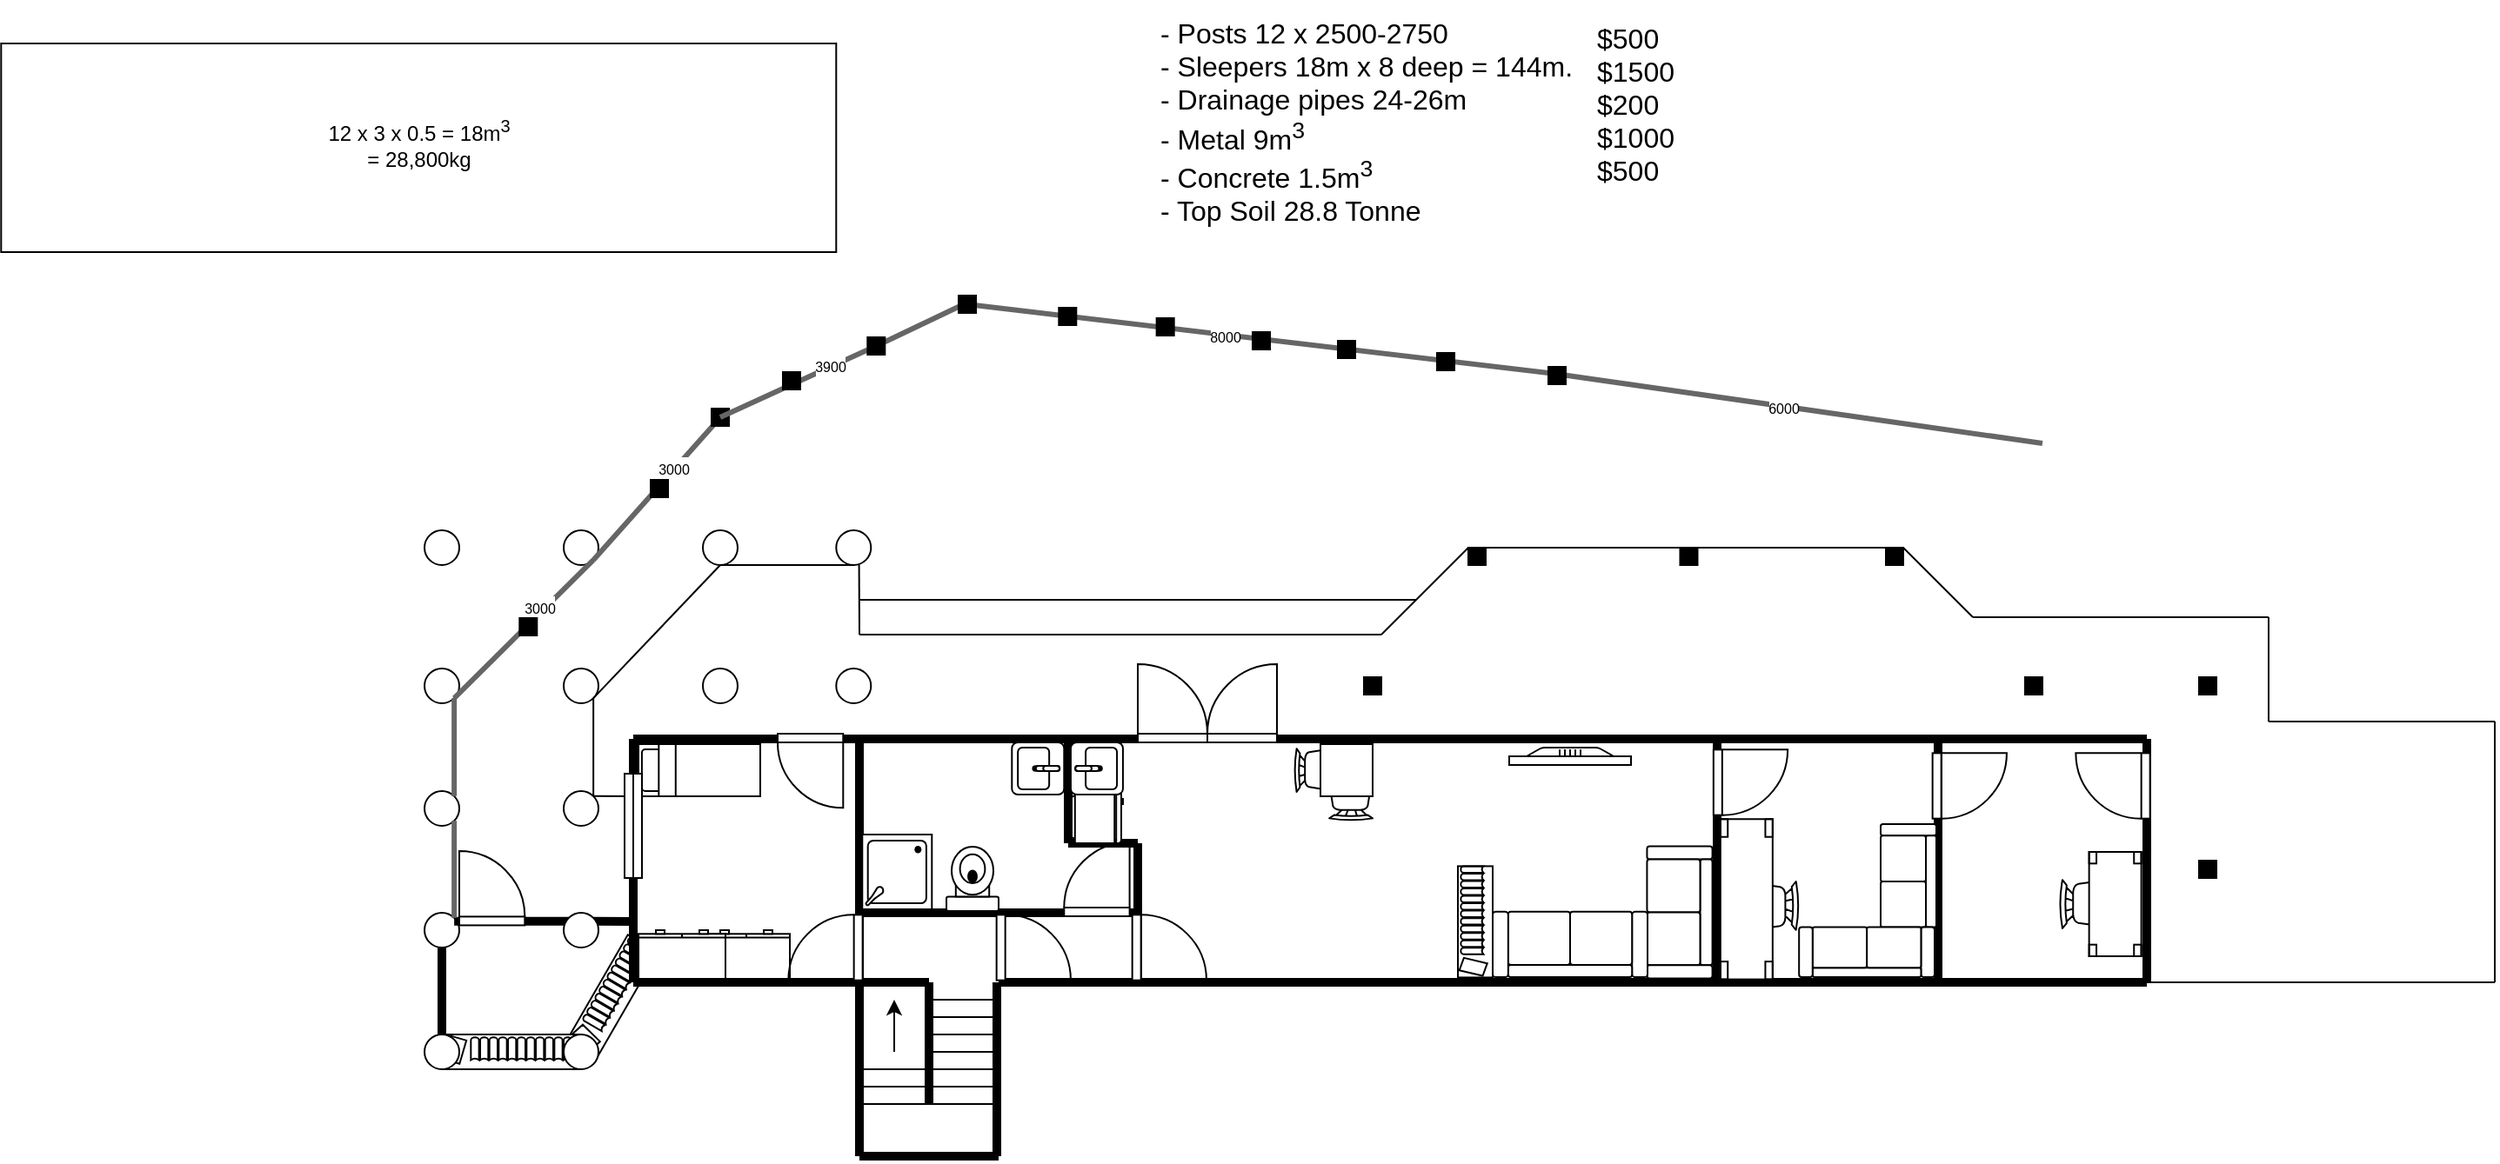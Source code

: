 <mxfile version="27.0.4">
  <diagram name="Page-1" id="iaeJkMmUDWYEsQgRDd_k">
    <mxGraphModel dx="2125" dy="1907" grid="1" gridSize="10" guides="1" tooltips="1" connect="1" arrows="1" fold="1" page="1" pageScale="1" pageWidth="827" pageHeight="1169" math="0" shadow="0">
      <root>
        <mxCell id="0" />
        <mxCell id="1" parent="0" />
        <mxCell id="kuIqpSutb5f7zw_z0I1X-170" value="" style="verticalLabelPosition=bottom;html=1;verticalAlign=top;align=center;shape=mxgraph.floorplan.bookcase;rotation=-240;" vertex="1" parent="1">
          <mxGeometry x="-257" y="218" width="70" height="20" as="geometry" />
        </mxCell>
        <mxCell id="kuIqpSutb5f7zw_z0I1X-166" value="" style="endArrow=none;html=1;rounded=0;entryX=1;entryY=0;entryDx=0;entryDy=0;exitX=0.783;exitY=0.541;exitDx=0;exitDy=0;exitPerimeter=0;" edge="1" parent="1" source="kuIqpSutb5f7zw_z0I1X-110" target="kuIqpSutb5f7zw_z0I1X-55">
          <mxGeometry width="50" height="50" relative="1" as="geometry">
            <mxPoint x="-130" y="10" as="sourcePoint" />
            <mxPoint x="-53" y="10" as="targetPoint" />
          </mxGeometry>
        </mxCell>
        <mxCell id="kuIqpSutb5f7zw_z0I1X-130" value="" style="verticalLabelPosition=bottom;html=1;verticalAlign=top;align=center;shape=mxgraph.floorplan.chair;shadow=0;flipH=1;flipV=1;" vertex="1" parent="1">
          <mxGeometry x="190" y="102" width="25" height="25" as="geometry" />
        </mxCell>
        <mxCell id="kuIqpSutb5f7zw_z0I1X-118" value="" style="verticalLabelPosition=bottom;html=1;verticalAlign=top;align=center;shape=mxgraph.floorplan.bookcase;rotation=-180;" vertex="1" parent="1">
          <mxGeometry x="-320" y="250" width="80" height="20" as="geometry" />
        </mxCell>
        <mxCell id="kuIqpSutb5f7zw_z0I1X-99" value="" style="verticalLabelPosition=bottom;html=1;verticalAlign=top;align=center;shape=mxgraph.floorplan.dresser;rotation=-180;" vertex="1" parent="1">
          <mxGeometry x="-170" y="190" width="50" height="28" as="geometry" />
        </mxCell>
        <mxCell id="kuIqpSutb5f7zw_z0I1X-95" value="" style="verticalLabelPosition=bottom;html=1;verticalAlign=top;align=center;shape=mxgraph.floorplan.chair;rotation=90;" vertex="1" parent="1">
          <mxGeometry x="430.0" y="160" width="28" height="32" as="geometry" />
        </mxCell>
        <mxCell id="kuIqpSutb5f7zw_z0I1X-91" value="" style="verticalLabelPosition=bottom;html=1;verticalAlign=top;align=center;shape=mxgraph.floorplan.chair;rotation=-90;" vertex="1" parent="1">
          <mxGeometry x="611.82" y="159" width="28" height="32" as="geometry" />
        </mxCell>
        <mxCell id="kuIqpSutb5f7zw_z0I1X-2" value="" style="endArrow=none;html=1;rounded=0;strokeWidth=5;" edge="1" parent="1">
          <mxGeometry width="50" height="50" relative="1" as="geometry">
            <mxPoint x="40" y="80" as="sourcePoint" />
            <mxPoint x="420" y="80" as="targetPoint" />
          </mxGeometry>
        </mxCell>
        <mxCell id="kuIqpSutb5f7zw_z0I1X-3" value="" style="endArrow=none;html=1;rounded=0;strokeWidth=5;" edge="1" parent="1">
          <mxGeometry width="50" height="50" relative="1" as="geometry">
            <mxPoint x="413" y="222" as="sourcePoint" />
            <mxPoint x="413" y="82" as="targetPoint" />
          </mxGeometry>
        </mxCell>
        <mxCell id="kuIqpSutb5f7zw_z0I1X-4" value="" style="endArrow=none;html=1;rounded=0;strokeWidth=5;" edge="1" parent="1">
          <mxGeometry width="50" height="50" relative="1" as="geometry">
            <mxPoint x="540" y="80" as="sourcePoint" />
            <mxPoint x="420" y="80" as="targetPoint" />
          </mxGeometry>
        </mxCell>
        <mxCell id="kuIqpSutb5f7zw_z0I1X-5" value="" style="endArrow=none;html=1;rounded=0;strokeWidth=5;" edge="1" parent="1">
          <mxGeometry width="50" height="50" relative="1" as="geometry">
            <mxPoint x="540" y="220" as="sourcePoint" />
            <mxPoint x="540" y="80" as="targetPoint" />
          </mxGeometry>
        </mxCell>
        <mxCell id="kuIqpSutb5f7zw_z0I1X-6" value="" style="endArrow=none;html=1;rounded=0;strokeWidth=5;" edge="1" parent="1">
          <mxGeometry width="50" height="50" relative="1" as="geometry">
            <mxPoint x="660" y="80" as="sourcePoint" />
            <mxPoint x="540" y="80" as="targetPoint" />
          </mxGeometry>
        </mxCell>
        <mxCell id="kuIqpSutb5f7zw_z0I1X-7" value="" style="endArrow=none;html=1;rounded=0;strokeWidth=5;" edge="1" parent="1">
          <mxGeometry width="50" height="50" relative="1" as="geometry">
            <mxPoint x="660" y="220" as="sourcePoint" />
            <mxPoint x="660" y="80" as="targetPoint" />
          </mxGeometry>
        </mxCell>
        <mxCell id="kuIqpSutb5f7zw_z0I1X-8" value="" style="endArrow=none;html=1;rounded=0;strokeWidth=5;" edge="1" parent="1">
          <mxGeometry width="50" height="50" relative="1" as="geometry">
            <mxPoint x="80" y="220" as="sourcePoint" />
            <mxPoint x="660" y="220" as="targetPoint" />
          </mxGeometry>
        </mxCell>
        <mxCell id="kuIqpSutb5f7zw_z0I1X-9" value="" style="endArrow=none;html=1;rounded=0;strokeWidth=5;" edge="1" parent="1">
          <mxGeometry width="50" height="50" relative="1" as="geometry">
            <mxPoint x="40" y="140" as="sourcePoint" />
            <mxPoint x="40" y="80" as="targetPoint" />
          </mxGeometry>
        </mxCell>
        <mxCell id="kuIqpSutb5f7zw_z0I1X-10" value="" style="endArrow=none;html=1;rounded=0;strokeWidth=5;" edge="1" parent="1">
          <mxGeometry width="50" height="50" relative="1" as="geometry">
            <mxPoint x="80" y="220" as="sourcePoint" />
            <mxPoint x="80" y="140" as="targetPoint" />
          </mxGeometry>
        </mxCell>
        <mxCell id="kuIqpSutb5f7zw_z0I1X-11" value="" style="endArrow=none;html=1;rounded=0;strokeWidth=5;" edge="1" parent="1">
          <mxGeometry width="50" height="50" relative="1" as="geometry">
            <mxPoint x="40" y="140" as="sourcePoint" />
            <mxPoint x="80" y="140" as="targetPoint" />
          </mxGeometry>
        </mxCell>
        <mxCell id="kuIqpSutb5f7zw_z0I1X-12" value="" style="endArrow=none;html=1;rounded=0;strokeWidth=5;" edge="1" parent="1">
          <mxGeometry width="50" height="50" relative="1" as="geometry">
            <mxPoint x="-80" y="80" as="sourcePoint" />
            <mxPoint x="40" y="80" as="targetPoint" />
          </mxGeometry>
        </mxCell>
        <mxCell id="kuIqpSutb5f7zw_z0I1X-13" value="" style="endArrow=none;html=1;rounded=0;strokeWidth=5;" edge="1" parent="1">
          <mxGeometry width="50" height="50" relative="1" as="geometry">
            <mxPoint x="-80" y="180" as="sourcePoint" />
            <mxPoint x="-80" y="80" as="targetPoint" />
          </mxGeometry>
        </mxCell>
        <mxCell id="kuIqpSutb5f7zw_z0I1X-14" value="" style="endArrow=none;html=1;rounded=0;strokeWidth=5;" edge="1" parent="1">
          <mxGeometry width="50" height="50" relative="1" as="geometry">
            <mxPoint x="80" y="180" as="sourcePoint" />
            <mxPoint x="-80" y="180" as="targetPoint" />
          </mxGeometry>
        </mxCell>
        <mxCell id="kuIqpSutb5f7zw_z0I1X-15" value="" style="endArrow=none;html=1;rounded=0;strokeWidth=5;" edge="1" parent="1">
          <mxGeometry width="50" height="50" relative="1" as="geometry">
            <mxPoint y="220" as="sourcePoint" />
            <mxPoint x="80" y="220" as="targetPoint" />
          </mxGeometry>
        </mxCell>
        <mxCell id="kuIqpSutb5f7zw_z0I1X-16" value="" style="endArrow=none;html=1;rounded=0;strokeWidth=5;" edge="1" parent="1">
          <mxGeometry width="50" height="50" relative="1" as="geometry">
            <mxPoint x="-210" y="80" as="sourcePoint" />
            <mxPoint x="-80" y="80" as="targetPoint" />
          </mxGeometry>
        </mxCell>
        <mxCell id="kuIqpSutb5f7zw_z0I1X-17" value="" style="endArrow=none;html=1;rounded=0;strokeWidth=5;" edge="1" parent="1" source="kuIqpSutb5f7zw_z0I1X-110">
          <mxGeometry width="50" height="50" relative="1" as="geometry">
            <mxPoint x="-210" y="220" as="sourcePoint" />
            <mxPoint x="-210" y="80" as="targetPoint" />
          </mxGeometry>
        </mxCell>
        <mxCell id="kuIqpSutb5f7zw_z0I1X-18" value="" style="endArrow=none;html=1;rounded=0;strokeWidth=5;" edge="1" parent="1">
          <mxGeometry width="50" height="50" relative="1" as="geometry">
            <mxPoint x="-80" y="220" as="sourcePoint" />
            <mxPoint x="-210" y="220" as="targetPoint" />
          </mxGeometry>
        </mxCell>
        <mxCell id="kuIqpSutb5f7zw_z0I1X-19" value="" style="endArrow=none;html=1;rounded=0;strokeWidth=5;" edge="1" parent="1">
          <mxGeometry width="50" height="50" relative="1" as="geometry">
            <mxPoint x="-80" y="220" as="sourcePoint" />
            <mxPoint x="-80" y="180" as="targetPoint" />
          </mxGeometry>
        </mxCell>
        <mxCell id="kuIqpSutb5f7zw_z0I1X-20" value="" style="endArrow=none;html=1;rounded=0;strokeWidth=5;" edge="1" parent="1">
          <mxGeometry width="50" height="50" relative="1" as="geometry">
            <mxPoint x="-1" y="320" as="sourcePoint" />
            <mxPoint x="-1" y="220" as="targetPoint" />
          </mxGeometry>
        </mxCell>
        <mxCell id="kuIqpSutb5f7zw_z0I1X-21" value="" style="endArrow=none;html=1;rounded=0;strokeWidth=5;" edge="1" parent="1">
          <mxGeometry width="50" height="50" relative="1" as="geometry">
            <mxPoint x="-80" y="320" as="sourcePoint" />
            <mxPoint x="-80" y="220" as="targetPoint" />
          </mxGeometry>
        </mxCell>
        <mxCell id="kuIqpSutb5f7zw_z0I1X-22" value="" style="endArrow=none;html=1;rounded=0;strokeWidth=5;" edge="1" parent="1">
          <mxGeometry width="50" height="50" relative="1" as="geometry">
            <mxPoint y="320" as="sourcePoint" />
            <mxPoint x="-80" y="320" as="targetPoint" />
          </mxGeometry>
        </mxCell>
        <mxCell id="kuIqpSutb5f7zw_z0I1X-23" value="" style="endArrow=none;html=1;rounded=0;strokeWidth=5;" edge="1" parent="1">
          <mxGeometry width="50" height="50" relative="1" as="geometry">
            <mxPoint x="-40" y="220" as="sourcePoint" />
            <mxPoint x="-80" y="220" as="targetPoint" />
          </mxGeometry>
        </mxCell>
        <mxCell id="kuIqpSutb5f7zw_z0I1X-24" value="" style="endArrow=none;html=1;rounded=0;strokeWidth=5;" edge="1" parent="1">
          <mxGeometry width="50" height="50" relative="1" as="geometry">
            <mxPoint x="-40" y="290" as="sourcePoint" />
            <mxPoint x="-40" y="220" as="targetPoint" />
          </mxGeometry>
        </mxCell>
        <mxCell id="kuIqpSutb5f7zw_z0I1X-25" value="" style="endArrow=none;html=1;rounded=0;" edge="1" parent="1">
          <mxGeometry width="50" height="50" relative="1" as="geometry">
            <mxPoint x="-40" y="240" as="sourcePoint" />
            <mxPoint y="240" as="targetPoint" />
          </mxGeometry>
        </mxCell>
        <mxCell id="kuIqpSutb5f7zw_z0I1X-26" value="" style="endArrow=none;html=1;rounded=0;" edge="1" parent="1">
          <mxGeometry width="50" height="50" relative="1" as="geometry">
            <mxPoint x="-40" y="250" as="sourcePoint" />
            <mxPoint y="250" as="targetPoint" />
          </mxGeometry>
        </mxCell>
        <mxCell id="kuIqpSutb5f7zw_z0I1X-27" value="" style="endArrow=none;html=1;rounded=0;" edge="1" parent="1">
          <mxGeometry width="50" height="50" relative="1" as="geometry">
            <mxPoint x="-40" y="260" as="sourcePoint" />
            <mxPoint y="260" as="targetPoint" />
          </mxGeometry>
        </mxCell>
        <mxCell id="kuIqpSutb5f7zw_z0I1X-28" value="" style="endArrow=none;html=1;rounded=0;" edge="1" parent="1">
          <mxGeometry width="50" height="50" relative="1" as="geometry">
            <mxPoint x="-40" y="270" as="sourcePoint" />
            <mxPoint y="270" as="targetPoint" />
          </mxGeometry>
        </mxCell>
        <mxCell id="kuIqpSutb5f7zw_z0I1X-29" value="" style="endArrow=none;html=1;rounded=0;" edge="1" parent="1">
          <mxGeometry width="50" height="50" relative="1" as="geometry">
            <mxPoint x="-40" y="280" as="sourcePoint" />
            <mxPoint y="280" as="targetPoint" />
          </mxGeometry>
        </mxCell>
        <mxCell id="kuIqpSutb5f7zw_z0I1X-30" value="" style="endArrow=none;html=1;rounded=0;" edge="1" parent="1">
          <mxGeometry width="50" height="50" relative="1" as="geometry">
            <mxPoint x="-40" y="290" as="sourcePoint" />
            <mxPoint y="290" as="targetPoint" />
          </mxGeometry>
        </mxCell>
        <mxCell id="kuIqpSutb5f7zw_z0I1X-31" value="" style="endArrow=none;html=1;rounded=0;" edge="1" parent="1">
          <mxGeometry width="50" height="50" relative="1" as="geometry">
            <mxPoint x="-40" y="230" as="sourcePoint" />
            <mxPoint y="230" as="targetPoint" />
          </mxGeometry>
        </mxCell>
        <mxCell id="kuIqpSutb5f7zw_z0I1X-32" value="" style="endArrow=none;html=1;rounded=0;" edge="1" parent="1">
          <mxGeometry width="50" height="50" relative="1" as="geometry">
            <mxPoint x="-80" y="290" as="sourcePoint" />
            <mxPoint x="-40" y="290" as="targetPoint" />
          </mxGeometry>
        </mxCell>
        <mxCell id="kuIqpSutb5f7zw_z0I1X-33" value="" style="endArrow=none;html=1;rounded=0;" edge="1" parent="1">
          <mxGeometry width="50" height="50" relative="1" as="geometry">
            <mxPoint x="-80" y="270" as="sourcePoint" />
            <mxPoint x="-40" y="270" as="targetPoint" />
          </mxGeometry>
        </mxCell>
        <mxCell id="kuIqpSutb5f7zw_z0I1X-34" value="" style="endArrow=none;html=1;rounded=0;" edge="1" parent="1">
          <mxGeometry width="50" height="50" relative="1" as="geometry">
            <mxPoint x="-80" y="280" as="sourcePoint" />
            <mxPoint x="-40" y="280" as="targetPoint" />
          </mxGeometry>
        </mxCell>
        <mxCell id="kuIqpSutb5f7zw_z0I1X-35" value="" style="endArrow=classic;html=1;rounded=0;" edge="1" parent="1">
          <mxGeometry width="50" height="50" relative="1" as="geometry">
            <mxPoint x="-60" y="260" as="sourcePoint" />
            <mxPoint x="-60" y="230" as="targetPoint" />
          </mxGeometry>
        </mxCell>
        <mxCell id="kuIqpSutb5f7zw_z0I1X-36" value="" style="verticalLabelPosition=bottom;html=1;verticalAlign=top;align=center;shape=mxgraph.floorplan.doorLeft;aspect=fixed;rotation=-90;" vertex="1" parent="1">
          <mxGeometry x="78" y="180" width="37.65" height="40" as="geometry" />
        </mxCell>
        <mxCell id="kuIqpSutb5f7zw_z0I1X-37" value="" style="verticalLabelPosition=bottom;html=1;verticalAlign=top;align=center;shape=mxgraph.floorplan.doorLeft;aspect=fixed;rotation=-90;" vertex="1" parent="1">
          <mxGeometry y="180" width="37.65" height="40" as="geometry" />
        </mxCell>
        <mxCell id="kuIqpSutb5f7zw_z0I1X-38" value="" style="verticalLabelPosition=bottom;html=1;verticalAlign=top;align=center;shape=mxgraph.floorplan.doorLeft;aspect=fixed;rotation=0;flipV=0;flipH=1;" vertex="1" parent="1">
          <mxGeometry x="-127" y="77" width="37.65" height="40" as="geometry" />
        </mxCell>
        <mxCell id="kuIqpSutb5f7zw_z0I1X-39" value="" style="verticalLabelPosition=bottom;html=1;verticalAlign=top;align=center;shape=mxgraph.floorplan.doorLeft;aspect=fixed;rotation=-180;" vertex="1" parent="1">
          <mxGeometry x="37.65" y="142" width="37.65" height="40" as="geometry" />
        </mxCell>
        <mxCell id="kuIqpSutb5f7zw_z0I1X-42" value="" style="verticalLabelPosition=bottom;html=1;verticalAlign=top;align=center;shape=mxgraph.floorplan.doorLeft;aspect=fixed;rotation=-90;flipH=1;" vertex="1" parent="1">
          <mxGeometry x="412.09" y="85" width="37.65" height="40" as="geometry" />
        </mxCell>
        <mxCell id="kuIqpSutb5f7zw_z0I1X-43" value="" style="verticalLabelPosition=bottom;html=1;verticalAlign=top;align=center;shape=mxgraph.floorplan.doorLeft;aspect=fixed;rotation=-90;flipH=1;" vertex="1" parent="1">
          <mxGeometry x="538" y="87" width="37.65" height="40" as="geometry" />
        </mxCell>
        <mxCell id="kuIqpSutb5f7zw_z0I1X-44" value="" style="verticalLabelPosition=bottom;html=1;verticalAlign=top;align=center;shape=mxgraph.floorplan.doorLeft;aspect=fixed;rotation=-90;flipH=1;flipV=1;" vertex="1" parent="1">
          <mxGeometry x="623" y="87" width="37.65" height="40" as="geometry" />
        </mxCell>
        <mxCell id="kuIqpSutb5f7zw_z0I1X-45" value="" style="verticalLabelPosition=bottom;html=1;verticalAlign=top;align=center;shape=mxgraph.floorplan.doorLeft;aspect=fixed;rotation=-90;flipH=0;flipV=1;" vertex="1" parent="1">
          <mxGeometry x="-117" y="180" width="37.65" height="40" as="geometry" />
        </mxCell>
        <mxCell id="kuIqpSutb5f7zw_z0I1X-46" value="" style="verticalLabelPosition=bottom;html=1;verticalAlign=top;align=center;shape=mxgraph.floorplan.doorDouble;aspect=fixed;flipV=1;" vertex="1" parent="1">
          <mxGeometry x="80" y="39.5" width="80" height="42.5" as="geometry" />
        </mxCell>
        <mxCell id="kuIqpSutb5f7zw_z0I1X-47" value="" style="ellipse;whiteSpace=wrap;html=1;aspect=fixed;" vertex="1" parent="1">
          <mxGeometry x="-93.35" y="39.5" width="20" height="20" as="geometry" />
        </mxCell>
        <mxCell id="kuIqpSutb5f7zw_z0I1X-48" value="" style="ellipse;whiteSpace=wrap;html=1;aspect=fixed;" vertex="1" parent="1">
          <mxGeometry x="-93.35" y="-40" width="20" height="20" as="geometry" />
        </mxCell>
        <mxCell id="kuIqpSutb5f7zw_z0I1X-49" value="" style="ellipse;whiteSpace=wrap;html=1;aspect=fixed;" vertex="1" parent="1">
          <mxGeometry x="-170" y="39.5" width="20" height="20" as="geometry" />
        </mxCell>
        <mxCell id="kuIqpSutb5f7zw_z0I1X-50" value="" style="ellipse;whiteSpace=wrap;html=1;aspect=fixed;" vertex="1" parent="1">
          <mxGeometry x="-250" y="39.5" width="20" height="20" as="geometry" />
        </mxCell>
        <mxCell id="kuIqpSutb5f7zw_z0I1X-51" value="" style="ellipse;whiteSpace=wrap;html=1;aspect=fixed;" vertex="1" parent="1">
          <mxGeometry x="-330" y="39.5" width="20" height="20" as="geometry" />
        </mxCell>
        <mxCell id="kuIqpSutb5f7zw_z0I1X-52" value="" style="ellipse;whiteSpace=wrap;html=1;aspect=fixed;" vertex="1" parent="1">
          <mxGeometry x="-330" y="-40" width="20" height="20" as="geometry" />
        </mxCell>
        <mxCell id="kuIqpSutb5f7zw_z0I1X-53" value="" style="ellipse;whiteSpace=wrap;html=1;aspect=fixed;" vertex="1" parent="1">
          <mxGeometry x="-250" y="-40" width="20" height="20" as="geometry" />
        </mxCell>
        <mxCell id="kuIqpSutb5f7zw_z0I1X-54" value="" style="ellipse;whiteSpace=wrap;html=1;aspect=fixed;" vertex="1" parent="1">
          <mxGeometry x="-170" y="-40" width="20" height="20" as="geometry" />
        </mxCell>
        <mxCell id="kuIqpSutb5f7zw_z0I1X-55" value="" style="ellipse;whiteSpace=wrap;html=1;aspect=fixed;" vertex="1" parent="1">
          <mxGeometry x="-250" y="110" width="20" height="20" as="geometry" />
        </mxCell>
        <mxCell id="kuIqpSutb5f7zw_z0I1X-56" value="" style="ellipse;whiteSpace=wrap;html=1;aspect=fixed;" vertex="1" parent="1">
          <mxGeometry x="-330" y="110" width="20" height="20" as="geometry" />
        </mxCell>
        <mxCell id="kuIqpSutb5f7zw_z0I1X-57" value="" style="endArrow=none;html=1;rounded=0;" edge="1" parent="1">
          <mxGeometry width="50" height="50" relative="1" as="geometry">
            <mxPoint x="-80" as="sourcePoint" />
            <mxPoint x="240" as="targetPoint" />
          </mxGeometry>
        </mxCell>
        <mxCell id="kuIqpSutb5f7zw_z0I1X-58" value="" style="endArrow=none;html=1;rounded=0;exitX=1;exitY=1;exitDx=0;exitDy=0;entryX=1;entryY=1;entryDx=0;entryDy=0;flowAnimation=0;strokeWidth=3;fillColor=#f5f5f5;strokeColor=#666666;fontSize=10;" edge="1" parent="1" source="kuIqpSutb5f7zw_z0I1X-51" target="kuIqpSutb5f7zw_z0I1X-53">
          <mxGeometry width="50" height="50" relative="1" as="geometry">
            <mxPoint x="-90" y="10" as="sourcePoint" />
            <mxPoint x="-40" y="-40" as="targetPoint" />
          </mxGeometry>
        </mxCell>
        <mxCell id="kuIqpSutb5f7zw_z0I1X-107" value="&lt;font style=&quot;font-size: 8px;&quot;&gt;3000&lt;/font&gt;" style="edgeLabel;html=1;align=center;verticalAlign=middle;resizable=0;points=[];labelBackgroundColor=default;" vertex="1" connectable="0" parent="kuIqpSutb5f7zw_z0I1X-58">
          <mxGeometry x="-0.01" y="1" relative="1" as="geometry">
            <mxPoint x="10" y="-13" as="offset" />
          </mxGeometry>
        </mxCell>
        <mxCell id="kuIqpSutb5f7zw_z0I1X-59" value="" style="endArrow=none;html=1;rounded=0;entryX=1;entryY=1;entryDx=0;entryDy=0;flowAnimation=0;strokeWidth=3;fillColor=#f5f5f5;strokeColor=#666666;exitX=1;exitY=0;exitDx=0;exitDy=0;" edge="1" parent="1" source="kuIqpSutb5f7zw_z0I1X-56" target="kuIqpSutb5f7zw_z0I1X-51">
          <mxGeometry width="50" height="50" relative="1" as="geometry">
            <mxPoint x="-340" y="100" as="sourcePoint" />
            <mxPoint x="-223" y="-13" as="targetPoint" />
          </mxGeometry>
        </mxCell>
        <mxCell id="kuIqpSutb5f7zw_z0I1X-60" value="" style="endArrow=none;html=1;rounded=0;entryX=0.5;entryY=1;entryDx=0;entryDy=0;" edge="1" parent="1" target="kuIqpSutb5f7zw_z0I1X-48">
          <mxGeometry width="50" height="50" relative="1" as="geometry">
            <mxPoint x="-160" y="-20" as="sourcePoint" />
            <mxPoint x="20" y="10" as="targetPoint" />
          </mxGeometry>
        </mxCell>
        <mxCell id="kuIqpSutb5f7zw_z0I1X-61" value="" style="endArrow=none;html=1;rounded=0;entryX=0.657;entryY=0.99;entryDx=0;entryDy=0;entryPerimeter=0;" edge="1" parent="1" target="kuIqpSutb5f7zw_z0I1X-48">
          <mxGeometry width="50" height="50" relative="1" as="geometry">
            <mxPoint x="-80" y="20" as="sourcePoint" />
            <mxPoint x="-80" y="-10" as="targetPoint" />
          </mxGeometry>
        </mxCell>
        <mxCell id="kuIqpSutb5f7zw_z0I1X-62" value="" style="endArrow=none;html=1;rounded=0;" edge="1" parent="1">
          <mxGeometry width="50" height="50" relative="1" as="geometry">
            <mxPoint x="-80" y="20" as="sourcePoint" />
            <mxPoint x="220" y="20" as="targetPoint" />
          </mxGeometry>
        </mxCell>
        <mxCell id="kuIqpSutb5f7zw_z0I1X-64" value="" style="endArrow=none;html=1;rounded=0;" edge="1" parent="1">
          <mxGeometry width="50" height="50" relative="1" as="geometry">
            <mxPoint x="220" y="20" as="sourcePoint" />
            <mxPoint x="270" y="-30" as="targetPoint" />
          </mxGeometry>
        </mxCell>
        <mxCell id="kuIqpSutb5f7zw_z0I1X-65" value="" style="endArrow=none;html=1;rounded=0;" edge="1" parent="1">
          <mxGeometry width="50" height="50" relative="1" as="geometry">
            <mxPoint x="270" y="-30" as="sourcePoint" />
            <mxPoint x="520" y="-30" as="targetPoint" />
          </mxGeometry>
        </mxCell>
        <mxCell id="kuIqpSutb5f7zw_z0I1X-66" value="" style="endArrow=none;html=1;rounded=0;" edge="1" parent="1">
          <mxGeometry width="50" height="50" relative="1" as="geometry">
            <mxPoint x="520" y="-30" as="sourcePoint" />
            <mxPoint x="560" y="10" as="targetPoint" />
          </mxGeometry>
        </mxCell>
        <mxCell id="kuIqpSutb5f7zw_z0I1X-67" value="" style="endArrow=none;html=1;rounded=0;" edge="1" parent="1">
          <mxGeometry width="50" height="50" relative="1" as="geometry">
            <mxPoint x="730" y="10" as="sourcePoint" />
            <mxPoint x="730" y="70" as="targetPoint" />
          </mxGeometry>
        </mxCell>
        <mxCell id="kuIqpSutb5f7zw_z0I1X-68" value="" style="endArrow=none;html=1;rounded=0;" edge="1" parent="1">
          <mxGeometry width="50" height="50" relative="1" as="geometry">
            <mxPoint x="730" y="70" as="sourcePoint" />
            <mxPoint x="860" y="70" as="targetPoint" />
          </mxGeometry>
        </mxCell>
        <mxCell id="kuIqpSutb5f7zw_z0I1X-69" value="" style="endArrow=none;html=1;rounded=0;" edge="1" parent="1">
          <mxGeometry width="50" height="50" relative="1" as="geometry">
            <mxPoint x="560" y="10" as="sourcePoint" />
            <mxPoint x="730" y="10" as="targetPoint" />
          </mxGeometry>
        </mxCell>
        <mxCell id="kuIqpSutb5f7zw_z0I1X-70" value="" style="endArrow=none;html=1;rounded=0;" edge="1" parent="1">
          <mxGeometry width="50" height="50" relative="1" as="geometry">
            <mxPoint x="860" y="220" as="sourcePoint" />
            <mxPoint x="860" y="70" as="targetPoint" />
          </mxGeometry>
        </mxCell>
        <mxCell id="kuIqpSutb5f7zw_z0I1X-72" value="" style="ellipse;whiteSpace=wrap;html=1;aspect=fixed;" vertex="1" parent="1">
          <mxGeometry x="-330" y="180" width="20" height="20" as="geometry" />
        </mxCell>
        <mxCell id="kuIqpSutb5f7zw_z0I1X-74" value="" style="endArrow=none;html=1;rounded=0;flowAnimation=0;strokeWidth=3;fillColor=#f5f5f5;strokeColor=#666666;exitX=1;exitY=1;exitDx=0;exitDy=0;" edge="1" parent="1" source="kuIqpSutb5f7zw_z0I1X-53">
          <mxGeometry width="50" height="50" relative="1" as="geometry">
            <mxPoint x="-190" y="-30" as="sourcePoint" />
            <mxPoint x="-159" y="-106" as="targetPoint" />
          </mxGeometry>
        </mxCell>
        <mxCell id="kuIqpSutb5f7zw_z0I1X-108" value="&lt;font style=&quot;font-size: 8px;&quot;&gt;3000&lt;/font&gt;" style="edgeLabel;html=1;align=center;verticalAlign=middle;resizable=0;points=[];" vertex="1" connectable="0" parent="kuIqpSutb5f7zw_z0I1X-74">
          <mxGeometry x="0.022" y="1" relative="1" as="geometry">
            <mxPoint x="9" y="-10" as="offset" />
          </mxGeometry>
        </mxCell>
        <mxCell id="kuIqpSutb5f7zw_z0I1X-75" value="" style="endArrow=none;html=1;rounded=0;flowAnimation=0;strokeWidth=3;fillColor=#f5f5f5;strokeColor=#666666;" edge="1" parent="1" source="kuIqpSutb5f7zw_z0I1X-149">
          <mxGeometry width="50" height="50" relative="1" as="geometry">
            <mxPoint x="-160" y="-105" as="sourcePoint" />
            <mxPoint x="-20" y="-170" as="targetPoint" />
          </mxGeometry>
        </mxCell>
        <mxCell id="kuIqpSutb5f7zw_z0I1X-76" value="" style="endArrow=none;html=1;rounded=0;flowAnimation=0;strokeWidth=3;fillColor=#f5f5f5;strokeColor=#666666;" edge="1" parent="1" source="kuIqpSutb5f7zw_z0I1X-136">
          <mxGeometry width="50" height="50" relative="1" as="geometry">
            <mxPoint x="320" y="-130" as="sourcePoint" />
            <mxPoint x="-20" y="-170" as="targetPoint" />
          </mxGeometry>
        </mxCell>
        <mxCell id="kuIqpSutb5f7zw_z0I1X-77" value="" style="endArrow=none;html=1;rounded=0;flowAnimation=0;strokeWidth=3;fillColor=#f5f5f5;strokeColor=#666666;" edge="1" parent="1">
          <mxGeometry width="50" height="50" relative="1" as="geometry">
            <mxPoint x="600" y="-90" as="sourcePoint" />
            <mxPoint x="320" y="-130" as="targetPoint" />
          </mxGeometry>
        </mxCell>
        <mxCell id="kuIqpSutb5f7zw_z0I1X-134" value="&lt;font style=&quot;font-size: 8px;&quot;&gt;6000&lt;/font&gt;" style="edgeLabel;html=1;align=center;verticalAlign=middle;resizable=0;points=[];" vertex="1" connectable="0" parent="kuIqpSutb5f7zw_z0I1X-77">
          <mxGeometry x="0.063" relative="1" as="geometry">
            <mxPoint as="offset" />
          </mxGeometry>
        </mxCell>
        <mxCell id="kuIqpSutb5f7zw_z0I1X-79" value="" style="endArrow=none;html=1;rounded=0;strokeWidth=5;exitX=1;exitY=0;exitDx=0;exitDy=0;entryX=0;entryY=0;entryDx=0;entryDy=0;" edge="1" parent="1">
          <mxGeometry width="50" height="50" relative="1" as="geometry">
            <mxPoint x="-312.929" y="184.929" as="sourcePoint" />
            <mxPoint x="-247.071" y="184.929" as="targetPoint" />
          </mxGeometry>
        </mxCell>
        <mxCell id="kuIqpSutb5f7zw_z0I1X-82" value="" style="verticalLabelPosition=bottom;html=1;verticalAlign=top;align=center;shape=mxgraph.floorplan.refrigerator;rotation=-90;" vertex="1" parent="1">
          <mxGeometry x="41.47" y="110" width="30" height="30" as="geometry" />
        </mxCell>
        <mxCell id="kuIqpSutb5f7zw_z0I1X-81" value="" style="verticalLabelPosition=bottom;html=1;verticalAlign=top;align=center;shape=mxgraph.floorplan.sink_22;rotation=-90;" vertex="1" parent="1">
          <mxGeometry x="41.47" y="82" width="30" height="30" as="geometry" />
        </mxCell>
        <mxCell id="kuIqpSutb5f7zw_z0I1X-83" value="" style="verticalLabelPosition=bottom;html=1;verticalAlign=top;align=center;shape=mxgraph.floorplan.toilet;rotation=-180;" vertex="1" parent="1">
          <mxGeometry x="-30" y="142" width="30" height="37" as="geometry" />
        </mxCell>
        <mxCell id="kuIqpSutb5f7zw_z0I1X-85" value="" style="verticalLabelPosition=bottom;html=1;verticalAlign=top;align=center;shape=mxgraph.floorplan.sink_22;rotation=90;" vertex="1" parent="1">
          <mxGeometry x="7.65" y="82" width="30" height="30" as="geometry" />
        </mxCell>
        <mxCell id="kuIqpSutb5f7zw_z0I1X-86" value="" style="verticalLabelPosition=bottom;html=1;verticalAlign=top;align=center;shape=mxgraph.floorplan.shower2;rotation=-180;" vertex="1" parent="1">
          <mxGeometry x="-78.35" y="135" width="40" height="43" as="geometry" />
        </mxCell>
        <mxCell id="kuIqpSutb5f7zw_z0I1X-90" value="" style="verticalLabelPosition=bottom;html=1;verticalAlign=top;align=center;shape=mxgraph.floorplan.table;rotation=90;" vertex="1" parent="1">
          <mxGeometry x="611.82" y="160" width="60" height="30" as="geometry" />
        </mxCell>
        <mxCell id="kuIqpSutb5f7zw_z0I1X-94" value="" style="verticalLabelPosition=bottom;html=1;verticalAlign=top;align=center;shape=mxgraph.floorplan.table;rotation=90;" vertex="1" parent="1">
          <mxGeometry x="383.83" y="157.21" width="92.17" height="30" as="geometry" />
        </mxCell>
        <mxCell id="kuIqpSutb5f7zw_z0I1X-97" value="" style="verticalLabelPosition=bottom;html=1;verticalAlign=top;align=center;shape=mxgraph.floorplan.bed_single;rotation=-90;" vertex="1" parent="1">
          <mxGeometry x="-187" y="63" width="30" height="70" as="geometry" />
        </mxCell>
        <mxCell id="kuIqpSutb5f7zw_z0I1X-98" value="" style="verticalLabelPosition=bottom;html=1;verticalAlign=top;align=center;shape=mxgraph.floorplan.dresser;rotation=-180;" vertex="1" parent="1">
          <mxGeometry x="-207" y="190" width="50" height="28" as="geometry" />
        </mxCell>
        <mxCell id="kuIqpSutb5f7zw_z0I1X-100" value="" style="whiteSpace=wrap;html=1;aspect=fixed;fillColor=#000000;" vertex="1" parent="1">
          <mxGeometry x="270" y="-30" width="10" height="10" as="geometry" />
        </mxCell>
        <mxCell id="kuIqpSutb5f7zw_z0I1X-101" value="" style="whiteSpace=wrap;html=1;aspect=fixed;fillColor=#000000;" vertex="1" parent="1">
          <mxGeometry x="391.74" y="-30" width="10" height="10" as="geometry" />
        </mxCell>
        <mxCell id="kuIqpSutb5f7zw_z0I1X-102" value="" style="whiteSpace=wrap;html=1;aspect=fixed;fillColor=#000000;" vertex="1" parent="1">
          <mxGeometry x="510" y="-30" width="10" height="10" as="geometry" />
        </mxCell>
        <mxCell id="kuIqpSutb5f7zw_z0I1X-103" value="" style="whiteSpace=wrap;html=1;aspect=fixed;fillColor=#000000;" vertex="1" parent="1">
          <mxGeometry x="690.0" y="44.5" width="10" height="10" as="geometry" />
        </mxCell>
        <mxCell id="kuIqpSutb5f7zw_z0I1X-104" value="" style="whiteSpace=wrap;html=1;aspect=fixed;fillColor=#000000;" vertex="1" parent="1">
          <mxGeometry x="590.0" y="44.5" width="10" height="10" as="geometry" />
        </mxCell>
        <mxCell id="kuIqpSutb5f7zw_z0I1X-105" value="" style="whiteSpace=wrap;html=1;aspect=fixed;fillColor=#000000;" vertex="1" parent="1">
          <mxGeometry x="210.0" y="44.5" width="10" height="10" as="geometry" />
        </mxCell>
        <mxCell id="kuIqpSutb5f7zw_z0I1X-106" value="" style="whiteSpace=wrap;html=1;aspect=fixed;fillColor=#000000;" vertex="1" parent="1">
          <mxGeometry x="690.0" y="150" width="10" height="10" as="geometry" />
        </mxCell>
        <mxCell id="kuIqpSutb5f7zw_z0I1X-111" value="" style="endArrow=none;html=1;rounded=0;strokeWidth=5;" edge="1" parent="1" target="kuIqpSutb5f7zw_z0I1X-110">
          <mxGeometry width="50" height="50" relative="1" as="geometry">
            <mxPoint x="-210" y="220" as="sourcePoint" />
            <mxPoint x="-210" y="80" as="targetPoint" />
          </mxGeometry>
        </mxCell>
        <mxCell id="kuIqpSutb5f7zw_z0I1X-110" value="" style="verticalLabelPosition=bottom;html=1;verticalAlign=top;align=center;shape=mxgraph.floorplan.window;rotation=-90;" vertex="1" parent="1">
          <mxGeometry x="-240" y="125" width="60" height="10" as="geometry" />
        </mxCell>
        <mxCell id="kuIqpSutb5f7zw_z0I1X-112" value="" style="endArrow=none;html=1;rounded=0;entryX=1;entryY=1;entryDx=0;entryDy=0;flowAnimation=0;strokeWidth=3;fillColor=#f5f5f5;strokeColor=#666666;exitX=1;exitY=0;exitDx=0;exitDy=0;" edge="1" parent="1" source="kuIqpSutb5f7zw_z0I1X-72" target="kuIqpSutb5f7zw_z0I1X-56">
          <mxGeometry width="50" height="50" relative="1" as="geometry">
            <mxPoint x="-310.69" y="182" as="sourcePoint" />
            <mxPoint x="-310.69" y="126" as="targetPoint" />
          </mxGeometry>
        </mxCell>
        <mxCell id="kuIqpSutb5f7zw_z0I1X-113" value="" style="verticalLabelPosition=bottom;html=1;verticalAlign=top;align=center;shape=mxgraph.floorplan.doorLeft;aspect=fixed;rotation=0;flipV=1;flipH=0;" vertex="1" parent="1">
          <mxGeometry x="-310" y="147.21" width="37.65" height="40" as="geometry" />
        </mxCell>
        <mxCell id="kuIqpSutb5f7zw_z0I1X-114" value="" style="ellipse;whiteSpace=wrap;html=1;aspect=fixed;" vertex="1" parent="1">
          <mxGeometry x="-330" y="250" width="20" height="20" as="geometry" />
        </mxCell>
        <mxCell id="kuIqpSutb5f7zw_z0I1X-115" value="" style="ellipse;whiteSpace=wrap;html=1;aspect=fixed;" vertex="1" parent="1">
          <mxGeometry x="-250" y="250" width="20" height="20" as="geometry" />
        </mxCell>
        <mxCell id="kuIqpSutb5f7zw_z0I1X-116" value="" style="endArrow=none;html=1;rounded=0;strokeWidth=5;exitX=0.5;exitY=1;exitDx=0;exitDy=0;entryX=0.5;entryY=0;entryDx=0;entryDy=0;" edge="1" parent="1" source="kuIqpSutb5f7zw_z0I1X-72" target="kuIqpSutb5f7zw_z0I1X-114">
          <mxGeometry width="50" height="50" relative="1" as="geometry">
            <mxPoint x="-310" y="190" as="sourcePoint" />
            <mxPoint x="-230" y="190" as="targetPoint" />
          </mxGeometry>
        </mxCell>
        <mxCell id="kuIqpSutb5f7zw_z0I1X-119" value="" style="verticalLabelPosition=bottom;html=1;verticalAlign=top;align=center;shape=mxgraph.floorplan.flat_tv;" vertex="1" parent="1">
          <mxGeometry x="293.5" y="85" width="70" height="10" as="geometry" />
        </mxCell>
        <mxCell id="kuIqpSutb5f7zw_z0I1X-122" value="" style="verticalLabelPosition=bottom;html=1;verticalAlign=top;align=center;shape=mxgraph.floorplan.couch;rotation=90;" vertex="1" parent="1">
          <mxGeometry x="353.5" y="160.92" width="76" height="37.58" as="geometry" />
        </mxCell>
        <mxCell id="kuIqpSutb5f7zw_z0I1X-123" value="" style="verticalLabelPosition=bottom;html=1;verticalAlign=top;align=center;shape=mxgraph.floorplan.couch;rotation=-180;" vertex="1" parent="1">
          <mxGeometry x="284" y="179.42" width="89" height="37.58" as="geometry" />
        </mxCell>
        <mxCell id="kuIqpSutb5f7zw_z0I1X-124" value="" style="verticalLabelPosition=bottom;html=1;verticalAlign=top;align=center;shape=mxgraph.floorplan.bookcase;rotation=90;" vertex="1" parent="1">
          <mxGeometry x="242" y="175.21" width="64" height="20" as="geometry" />
        </mxCell>
        <mxCell id="kuIqpSutb5f7zw_z0I1X-125" value="" style="verticalLabelPosition=bottom;html=1;verticalAlign=top;align=center;shape=mxgraph.floorplan.couch;rotation=90;" vertex="1" parent="1">
          <mxGeometry x="490" y="146" width="66" height="32" as="geometry" />
        </mxCell>
        <mxCell id="kuIqpSutb5f7zw_z0I1X-126" value="" style="verticalLabelPosition=bottom;html=1;verticalAlign=top;align=center;shape=mxgraph.floorplan.couch;rotation=-180;" vertex="1" parent="1">
          <mxGeometry x="460.09" y="188.21" width="77.91" height="28.79" as="geometry" />
        </mxCell>
        <mxCell id="kuIqpSutb5f7zw_z0I1X-127" value="" style="verticalLabelPosition=bottom;html=1;verticalAlign=top;align=center;shape=mxgraph.floorplan.chair;shadow=0;rotation=-90;" vertex="1" parent="1">
          <mxGeometry x="170" y="85.5" width="25" height="25" as="geometry" />
        </mxCell>
        <mxCell id="kuIqpSutb5f7zw_z0I1X-129" value="" style="shape=rect;shadow=0;html=1;" vertex="1" parent="1">
          <mxGeometry x="185" y="83" width="30" height="30" as="geometry" />
        </mxCell>
        <mxCell id="kuIqpSutb5f7zw_z0I1X-137" value="" style="endArrow=none;html=1;rounded=0;flowAnimation=0;strokeWidth=3;fillColor=#f5f5f5;strokeColor=#666666;" edge="1" parent="1" target="kuIqpSutb5f7zw_z0I1X-136">
          <mxGeometry width="50" height="50" relative="1" as="geometry">
            <mxPoint x="320" y="-130" as="sourcePoint" />
            <mxPoint x="-20" y="-170" as="targetPoint" />
          </mxGeometry>
        </mxCell>
        <mxCell id="kuIqpSutb5f7zw_z0I1X-138" value="&lt;font style=&quot;font-size: 8px;&quot;&gt;8000&lt;/font&gt;" style="edgeLabel;html=1;align=center;verticalAlign=middle;resizable=0;points=[];fontSize=10;" vertex="1" connectable="0" parent="kuIqpSutb5f7zw_z0I1X-137">
          <mxGeometry x="-0.044" relative="1" as="geometry">
            <mxPoint x="-31" y="-3" as="offset" />
          </mxGeometry>
        </mxCell>
        <mxCell id="kuIqpSutb5f7zw_z0I1X-136" value="" style="whiteSpace=wrap;html=1;aspect=fixed;fillColor=#000000;" vertex="1" parent="1">
          <mxGeometry x="-23" y="-175" width="10" height="10" as="geometry" />
        </mxCell>
        <mxCell id="kuIqpSutb5f7zw_z0I1X-139" value="" style="whiteSpace=wrap;html=1;aspect=fixed;fillColor=#000000;" vertex="1" parent="1">
          <mxGeometry x="316" y="-134" width="10" height="10" as="geometry" />
        </mxCell>
        <mxCell id="kuIqpSutb5f7zw_z0I1X-140" value="" style="whiteSpace=wrap;html=1;aspect=fixed;fillColor=#000000;" vertex="1" parent="1">
          <mxGeometry x="-165" y="-110" width="10" height="10" as="geometry" />
        </mxCell>
        <mxCell id="kuIqpSutb5f7zw_z0I1X-150" value="" style="endArrow=none;html=1;rounded=0;flowAnimation=0;strokeWidth=3;fillColor=#f5f5f5;strokeColor=#666666;" edge="1" parent="1" target="kuIqpSutb5f7zw_z0I1X-149">
          <mxGeometry width="50" height="50" relative="1" as="geometry">
            <mxPoint x="-160" y="-105" as="sourcePoint" />
            <mxPoint x="-20" y="-170" as="targetPoint" />
          </mxGeometry>
        </mxCell>
        <mxCell id="kuIqpSutb5f7zw_z0I1X-151" value="&lt;font style=&quot;font-size: 8px;&quot;&gt;3900&lt;/font&gt;" style="edgeLabel;html=1;align=center;verticalAlign=middle;resizable=0;points=[];" vertex="1" connectable="0" parent="kuIqpSutb5f7zw_z0I1X-150">
          <mxGeometry x="-0.097" y="1" relative="1" as="geometry">
            <mxPoint x="25" y="-12" as="offset" />
          </mxGeometry>
        </mxCell>
        <mxCell id="kuIqpSutb5f7zw_z0I1X-149" value="" style="whiteSpace=wrap;html=1;aspect=fixed;fillColor=#000000;" vertex="1" parent="1">
          <mxGeometry x="-75.35" y="-151" width="10" height="10" as="geometry" />
        </mxCell>
        <mxCell id="kuIqpSutb5f7zw_z0I1X-152" value="" style="whiteSpace=wrap;html=1;aspect=fixed;fillColor=#000000;" vertex="1" parent="1">
          <mxGeometry x="-124" y="-131" width="10" height="10" as="geometry" />
        </mxCell>
        <mxCell id="kuIqpSutb5f7zw_z0I1X-154" value="" style="whiteSpace=wrap;html=1;aspect=fixed;fillColor=#000000;" vertex="1" parent="1">
          <mxGeometry x="-200" y="-69" width="10" height="10" as="geometry" />
        </mxCell>
        <mxCell id="kuIqpSutb5f7zw_z0I1X-157" value="" style="whiteSpace=wrap;html=1;aspect=fixed;fillColor=#000000;" vertex="1" parent="1">
          <mxGeometry x="-275.35" y="10.5" width="10" height="10" as="geometry" />
        </mxCell>
        <mxCell id="kuIqpSutb5f7zw_z0I1X-158" value="" style="whiteSpace=wrap;html=1;aspect=fixed;fillColor=#000000;" vertex="1" parent="1">
          <mxGeometry x="34.65" y="-168" width="10" height="10" as="geometry" />
        </mxCell>
        <mxCell id="kuIqpSutb5f7zw_z0I1X-160" value="" style="whiteSpace=wrap;html=1;aspect=fixed;fillColor=#000000;" vertex="1" parent="1">
          <mxGeometry x="252" y="-142" width="10" height="10" as="geometry" />
        </mxCell>
        <mxCell id="kuIqpSutb5f7zw_z0I1X-161" value="" style="whiteSpace=wrap;html=1;aspect=fixed;fillColor=#000000;" vertex="1" parent="1">
          <mxGeometry x="90.83" y="-162" width="10" height="10" as="geometry" />
        </mxCell>
        <mxCell id="kuIqpSutb5f7zw_z0I1X-162" value="" style="whiteSpace=wrap;html=1;aspect=fixed;fillColor=#000000;" vertex="1" parent="1">
          <mxGeometry x="195" y="-149" width="10" height="10" as="geometry" />
        </mxCell>
        <mxCell id="kuIqpSutb5f7zw_z0I1X-163" value="" style="whiteSpace=wrap;html=1;aspect=fixed;fillColor=#000000;" vertex="1" parent="1">
          <mxGeometry x="146" y="-154" width="10" height="10" as="geometry" />
        </mxCell>
        <mxCell id="kuIqpSutb5f7zw_z0I1X-164" value="" style="endArrow=none;html=1;rounded=0;entryX=0.5;entryY=1;entryDx=0;entryDy=0;exitX=1;exitY=1;exitDx=0;exitDy=0;" edge="1" parent="1" source="kuIqpSutb5f7zw_z0I1X-50" target="kuIqpSutb5f7zw_z0I1X-54">
          <mxGeometry width="50" height="50" relative="1" as="geometry">
            <mxPoint x="-150" y="-10" as="sourcePoint" />
            <mxPoint x="-73" y="-10" as="targetPoint" />
          </mxGeometry>
        </mxCell>
        <mxCell id="kuIqpSutb5f7zw_z0I1X-165" value="" style="endArrow=none;html=1;rounded=0;entryX=1;entryY=0;entryDx=0;entryDy=0;exitX=1;exitY=1;exitDx=0;exitDy=0;" edge="1" parent="1" source="kuIqpSutb5f7zw_z0I1X-50" target="kuIqpSutb5f7zw_z0I1X-55">
          <mxGeometry width="50" height="50" relative="1" as="geometry">
            <mxPoint x="-230" y="50" as="sourcePoint" />
            <mxPoint x="-63" as="targetPoint" />
          </mxGeometry>
        </mxCell>
        <mxCell id="kuIqpSutb5f7zw_z0I1X-167" value="" style="endArrow=none;html=1;rounded=0;" edge="1" parent="1">
          <mxGeometry width="50" height="50" relative="1" as="geometry">
            <mxPoint x="860" y="220" as="sourcePoint" />
            <mxPoint x="660" y="220" as="targetPoint" />
          </mxGeometry>
        </mxCell>
        <mxCell id="kuIqpSutb5f7zw_z0I1X-168" value="" style="endArrow=none;html=1;rounded=0;strokeWidth=5;exitX=1;exitY=0;exitDx=0;exitDy=0;" edge="1" parent="1">
          <mxGeometry width="50" height="50" relative="1" as="geometry">
            <mxPoint x="-232.929" y="184.929" as="sourcePoint" />
            <mxPoint x="-210" y="185" as="targetPoint" />
          </mxGeometry>
        </mxCell>
        <mxCell id="kuIqpSutb5f7zw_z0I1X-71" value="" style="ellipse;whiteSpace=wrap;html=1;aspect=fixed;" vertex="1" parent="1">
          <mxGeometry x="-250" y="180" width="20" height="20" as="geometry" />
        </mxCell>
        <mxCell id="kuIqpSutb5f7zw_z0I1X-175" value="&lt;font&gt;12 x 3 x 0.5 = 18m&lt;sup&gt;3&lt;/sup&gt;&lt;/font&gt;&lt;div&gt;&lt;sup&gt;&lt;font style=&quot;font-size: 12px;&quot;&gt;= 28,800kg&lt;/font&gt;&lt;/sup&gt;&lt;/div&gt;" style="rounded=0;whiteSpace=wrap;html=1;fillColor=none;align=center;" vertex="1" parent="1">
          <mxGeometry x="-573.35" y="-320" width="480" height="120" as="geometry" />
        </mxCell>
        <mxCell id="kuIqpSutb5f7zw_z0I1X-177" value="&lt;font style=&quot;font-size: 16px;&quot;&gt;- Posts 12 x 2500-2750 &amp;nbsp; &amp;nbsp; &amp;nbsp; &amp;nbsp; &amp;nbsp; &amp;nbsp;&amp;nbsp;&lt;/font&gt;&lt;div&gt;&lt;font size=&quot;3&quot;&gt;- Sleepers 18m x 8 deep = 144m.&amp;nbsp;&lt;br&gt;&lt;/font&gt;&lt;div&gt;&lt;font style=&quot;font-size: 16px;&quot;&gt;- Drainage pipes 24-26m&lt;/font&gt;&lt;/div&gt;&lt;div&gt;&lt;font style=&quot;font-size: 16px;&quot;&gt;- Metal 9m&lt;sup&gt;3&lt;/sup&gt;&lt;/font&gt;&lt;/div&gt;&lt;div&gt;&lt;font style=&quot;font-size: 16px;&quot;&gt;- Concrete 1.5m&lt;sup&gt;3&lt;/sup&gt;&lt;/font&gt;&lt;/div&gt;&lt;div&gt;&lt;font style=&quot;font-size: 16px;&quot;&gt;- Top Soil 28.8 Tonne&lt;/font&gt;&lt;/div&gt;&lt;/div&gt;" style="text;html=1;align=left;verticalAlign=middle;resizable=0;points=[];autosize=1;strokeColor=none;fillColor=none;" vertex="1" parent="1">
          <mxGeometry x="90.83" y="-345" width="260" height="140" as="geometry" />
        </mxCell>
        <mxCell id="kuIqpSutb5f7zw_z0I1X-178" value="&lt;div style=&quot;&quot;&gt;&lt;span style=&quot;font-size: medium;&quot;&gt;$500&lt;/span&gt;&lt;/div&gt;&lt;div&gt;&lt;div style=&quot;&quot;&gt;&lt;span style=&quot;font-size: medium;&quot;&gt;$1500&lt;/span&gt;&lt;/div&gt;&lt;div style=&quot;&quot;&gt;&lt;span style=&quot;font-size: medium;&quot;&gt;$200&lt;/span&gt;&lt;/div&gt;&lt;/div&gt;&lt;div style=&quot;&quot;&gt;&lt;span style=&quot;font-size: medium;&quot;&gt;$1000&lt;/span&gt;&lt;/div&gt;&lt;div style=&quot;&quot;&gt;&lt;span style=&quot;font-size: medium;&quot;&gt;$500&lt;/span&gt;&lt;/div&gt;" style="text;html=1;align=left;verticalAlign=middle;resizable=0;points=[];autosize=1;strokeColor=none;fillColor=none;" vertex="1" parent="1">
          <mxGeometry x="342.09" y="-340" width="70" height="110" as="geometry" />
        </mxCell>
      </root>
    </mxGraphModel>
  </diagram>
</mxfile>
